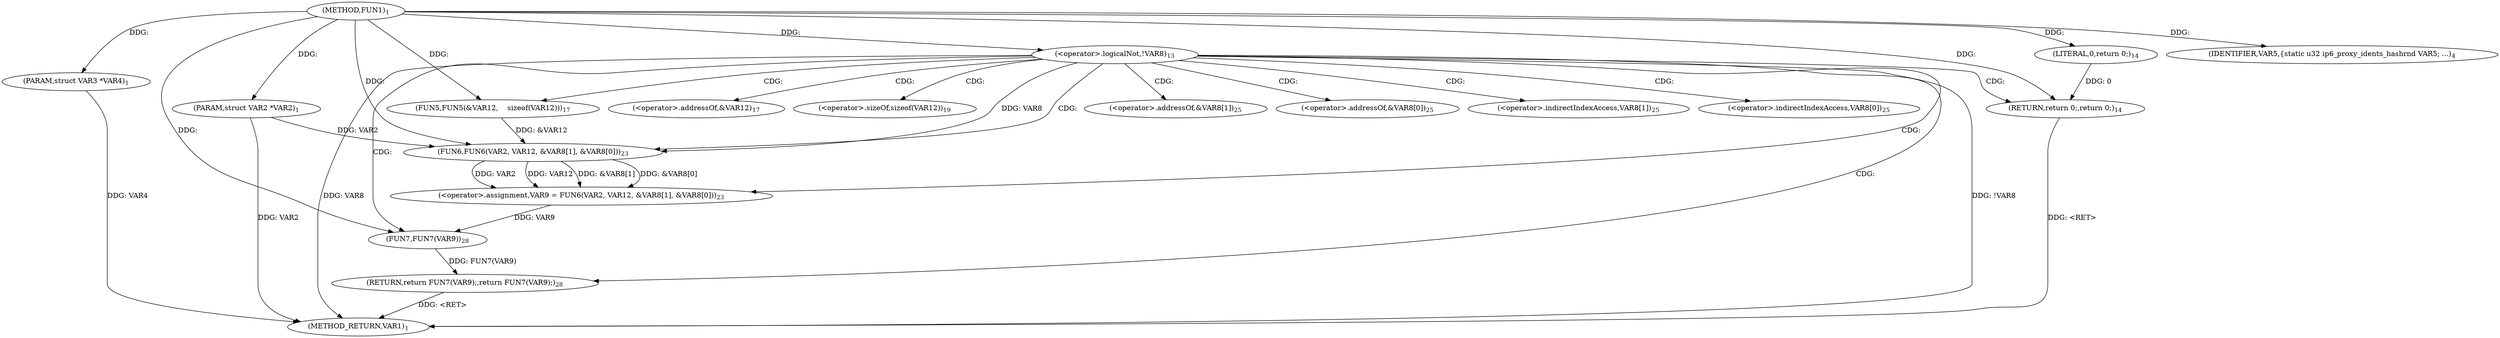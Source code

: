 digraph "FUN1" {  
"8" [label = <(METHOD,FUN1)<SUB>1</SUB>> ]
"44" [label = <(METHOD_RETURN,VAR1)<SUB>1</SUB>> ]
"9" [label = <(PARAM,struct VAR2 *VAR2)<SUB>1</SUB>> ]
"10" [label = <(PARAM,struct VAR3 *VAR4)<SUB>1</SUB>> ]
"13" [label = <(IDENTIFIER,VAR5,{

	static u32 ip6_proxy_idents_hashrnd VAR5;
 ...)<SUB>4</SUB>> ]
"23" [label = <(FUN5,FUN5(&amp;VAR12,

			    sizeof(VAR12)))<SUB>17</SUB>> ]
"28" [label = <(&lt;operator&gt;.assignment,VAR9 = FUN6(VAR2, VAR12,

				 &amp;VAR8[1], &amp;VAR8[0]))<SUB>23</SUB>> ]
"41" [label = <(RETURN,return FUN7(VAR9);,return FUN7(VAR9);)<SUB>28</SUB>> ]
"18" [label = <(&lt;operator&gt;.logicalNot,!VAR8)<SUB>13</SUB>> ]
"42" [label = <(FUN7,FUN7(VAR9))<SUB>28</SUB>> ]
"21" [label = <(RETURN,return 0;,return 0;)<SUB>14</SUB>> ]
"30" [label = <(FUN6,FUN6(VAR2, VAR12,

				 &amp;VAR8[1], &amp;VAR8[0]))<SUB>23</SUB>> ]
"22" [label = <(LITERAL,0,return 0;)<SUB>14</SUB>> ]
"24" [label = <(&lt;operator&gt;.addressOf,&amp;VAR12)<SUB>17</SUB>> ]
"26" [label = <(&lt;operator&gt;.sizeOf,sizeof(VAR12))<SUB>19</SUB>> ]
"33" [label = <(&lt;operator&gt;.addressOf,&amp;VAR8[1])<SUB>25</SUB>> ]
"37" [label = <(&lt;operator&gt;.addressOf,&amp;VAR8[0])<SUB>25</SUB>> ]
"34" [label = <(&lt;operator&gt;.indirectIndexAccess,VAR8[1])<SUB>25</SUB>> ]
"38" [label = <(&lt;operator&gt;.indirectIndexAccess,VAR8[0])<SUB>25</SUB>> ]
  "41" -> "44"  [ label = "DDG: &lt;RET&gt;"] 
  "21" -> "44"  [ label = "DDG: &lt;RET&gt;"] 
  "9" -> "44"  [ label = "DDG: VAR2"] 
  "10" -> "44"  [ label = "DDG: VAR4"] 
  "18" -> "44"  [ label = "DDG: VAR8"] 
  "18" -> "44"  [ label = "DDG: !VAR8"] 
  "8" -> "9"  [ label = "DDG: "] 
  "8" -> "10"  [ label = "DDG: "] 
  "8" -> "13"  [ label = "DDG: "] 
  "30" -> "28"  [ label = "DDG: VAR2"] 
  "30" -> "28"  [ label = "DDG: VAR12"] 
  "30" -> "28"  [ label = "DDG: &amp;VAR8[1]"] 
  "30" -> "28"  [ label = "DDG: &amp;VAR8[0]"] 
  "42" -> "41"  [ label = "DDG: FUN7(VAR9)"] 
  "8" -> "23"  [ label = "DDG: "] 
  "8" -> "18"  [ label = "DDG: "] 
  "22" -> "21"  [ label = "DDG: 0"] 
  "8" -> "21"  [ label = "DDG: "] 
  "9" -> "30"  [ label = "DDG: VAR2"] 
  "8" -> "30"  [ label = "DDG: "] 
  "23" -> "30"  [ label = "DDG: &amp;VAR12"] 
  "18" -> "30"  [ label = "DDG: VAR8"] 
  "28" -> "42"  [ label = "DDG: VAR9"] 
  "8" -> "42"  [ label = "DDG: "] 
  "8" -> "22"  [ label = "DDG: "] 
  "18" -> "24"  [ label = "CDG: "] 
  "18" -> "30"  [ label = "CDG: "] 
  "18" -> "34"  [ label = "CDG: "] 
  "18" -> "21"  [ label = "CDG: "] 
  "18" -> "33"  [ label = "CDG: "] 
  "18" -> "26"  [ label = "CDG: "] 
  "18" -> "42"  [ label = "CDG: "] 
  "18" -> "23"  [ label = "CDG: "] 
  "18" -> "28"  [ label = "CDG: "] 
  "18" -> "37"  [ label = "CDG: "] 
  "18" -> "38"  [ label = "CDG: "] 
  "18" -> "41"  [ label = "CDG: "] 
}
